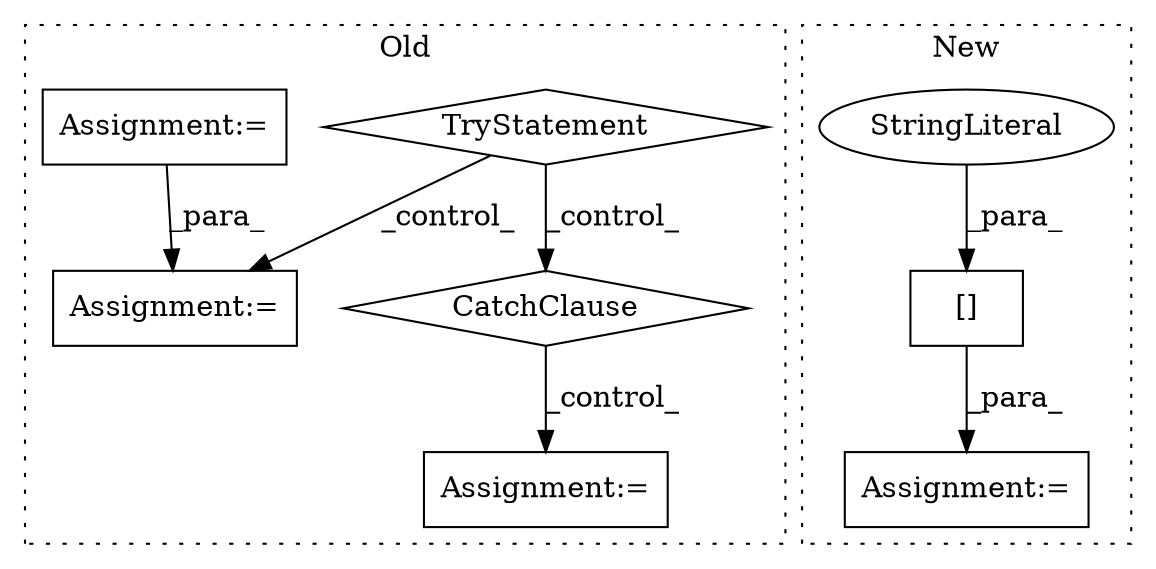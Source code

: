 digraph G {
subgraph cluster0 {
1 [label="CatchClause" a="12" s="8996,9029" l="11,2" shape="diamond"];
3 [label="TryStatement" a="54" s="8917" l="4" shape="diamond"];
4 [label="Assignment:=" a="7" s="8942" l="1" shape="box"];
7 [label="Assignment:=" a="7" s="9084" l="2" shape="box"];
8 [label="Assignment:=" a="7" s="8859" l="1" shape="box"];
label = "Old";
style="dotted";
}
subgraph cluster1 {
2 [label="[]" a="2" s="11220,11327" l="90,1" shape="box"];
5 [label="StringLiteral" a="45" s="11310" l="17" shape="ellipse"];
6 [label="Assignment:=" a="7" s="11219" l="1" shape="box"];
label = "New";
style="dotted";
}
1 -> 7 [label="_control_"];
2 -> 6 [label="_para_"];
3 -> 4 [label="_control_"];
3 -> 1 [label="_control_"];
5 -> 2 [label="_para_"];
8 -> 4 [label="_para_"];
}
